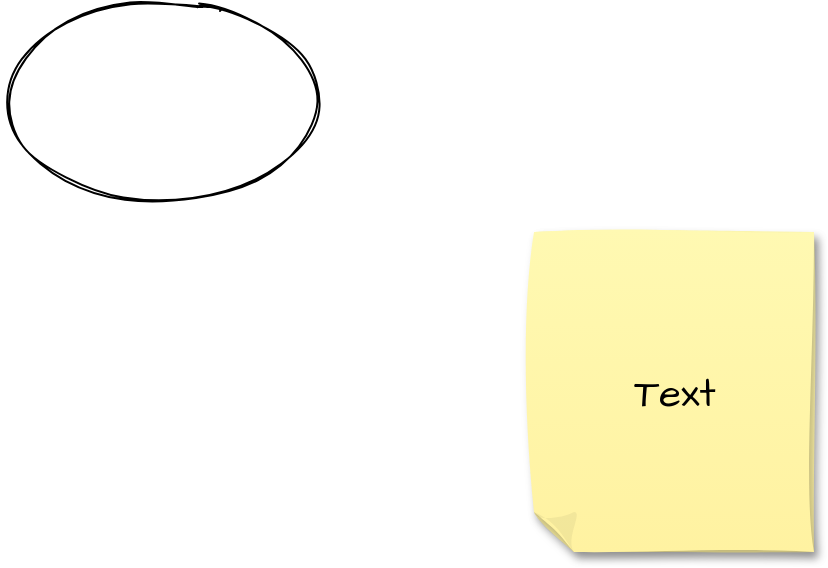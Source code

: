 <mxfile version="14.6.1" type="github">
  <diagram id="f7hOqvZF4NIfLtzNBI6p" name="Page-1">
    <mxGraphModel dx="1888" dy="672" grid="0" gridSize="10" guides="1" tooltips="1" connect="1" arrows="1" fold="1" page="0" pageScale="1" pageWidth="827" pageHeight="1169" math="0" shadow="0">
      <root>
        <mxCell id="0" />
        <mxCell id="1" parent="0" />
        <mxCell id="0XYwa2ph6bZ4j-rIcJb--1" value="" style="ellipse;whiteSpace=wrap;html=1;sketch=1;hachureGap=4;pointerEvents=0;fontFamily=Architects Daughter;fontSource=https%3A%2F%2Ffonts.googleapis.com%2Fcss%3Ffamily%3DArchitects%2BDaughter;fontSize=20;" vertex="1" parent="1">
          <mxGeometry x="-136" y="80" width="160" height="100" as="geometry" />
        </mxCell>
        <mxCell id="0XYwa2ph6bZ4j-rIcJb--2" value="" style="shape=note;whiteSpace=wrap;html=1;backgroundOutline=1;darkOpacity=0.05;fillColor=#FFF9B2;strokeColor=none;fillStyle=solid;direction=west;gradientDirection=north;gradientColor=#FFF2A1;sketch=1;shadow=1;size=20;fontSize=24;jiggle=2;pointerEvents=1;hachureGap=4;fontFamily=Architects Daughter;fontSource=https%3A%2F%2Ffonts.googleapis.com%2Fcss%3Ffamily%3DArchitects%2BDaughter;" vertex="1" parent="1">
          <mxGeometry x="130" y="195" width="140" height="160" as="geometry" />
        </mxCell>
        <mxCell id="0XYwa2ph6bZ4j-rIcJb--3" value="" style="shape=note;whiteSpace=wrap;html=1;backgroundOutline=1;darkOpacity=0.05;fillColor=#FFF9B2;strokeColor=none;fillStyle=solid;direction=west;gradientDirection=north;gradientColor=#FFF2A1;sketch=1;shadow=1;size=20;fontSize=24;jiggle=2;pointerEvents=1;hachureGap=4;fontFamily=Architects Daughter;fontSource=https%3A%2F%2Ffonts.googleapis.com%2Fcss%3Ffamily%3DArchitects%2BDaughter;" vertex="1" parent="1">
          <mxGeometry x="130" y="195" width="140" height="160" as="geometry" />
        </mxCell>
        <mxCell id="0XYwa2ph6bZ4j-rIcJb--4" value="Text" style="text;html=1;align=center;verticalAlign=middle;resizable=0;points=[];autosize=1;strokeColor=none;sketch=1;hachureGap=4;pointerEvents=0;fontFamily=Architects Daughter;fontSource=https%3A%2F%2Ffonts.googleapis.com%2Fcss%3Ffamily%3DArchitects%2BDaughter;fontSize=20;" vertex="1" parent="1">
          <mxGeometry x="180" y="265" width="40" height="20" as="geometry" />
        </mxCell>
      </root>
    </mxGraphModel>
  </diagram>
</mxfile>
